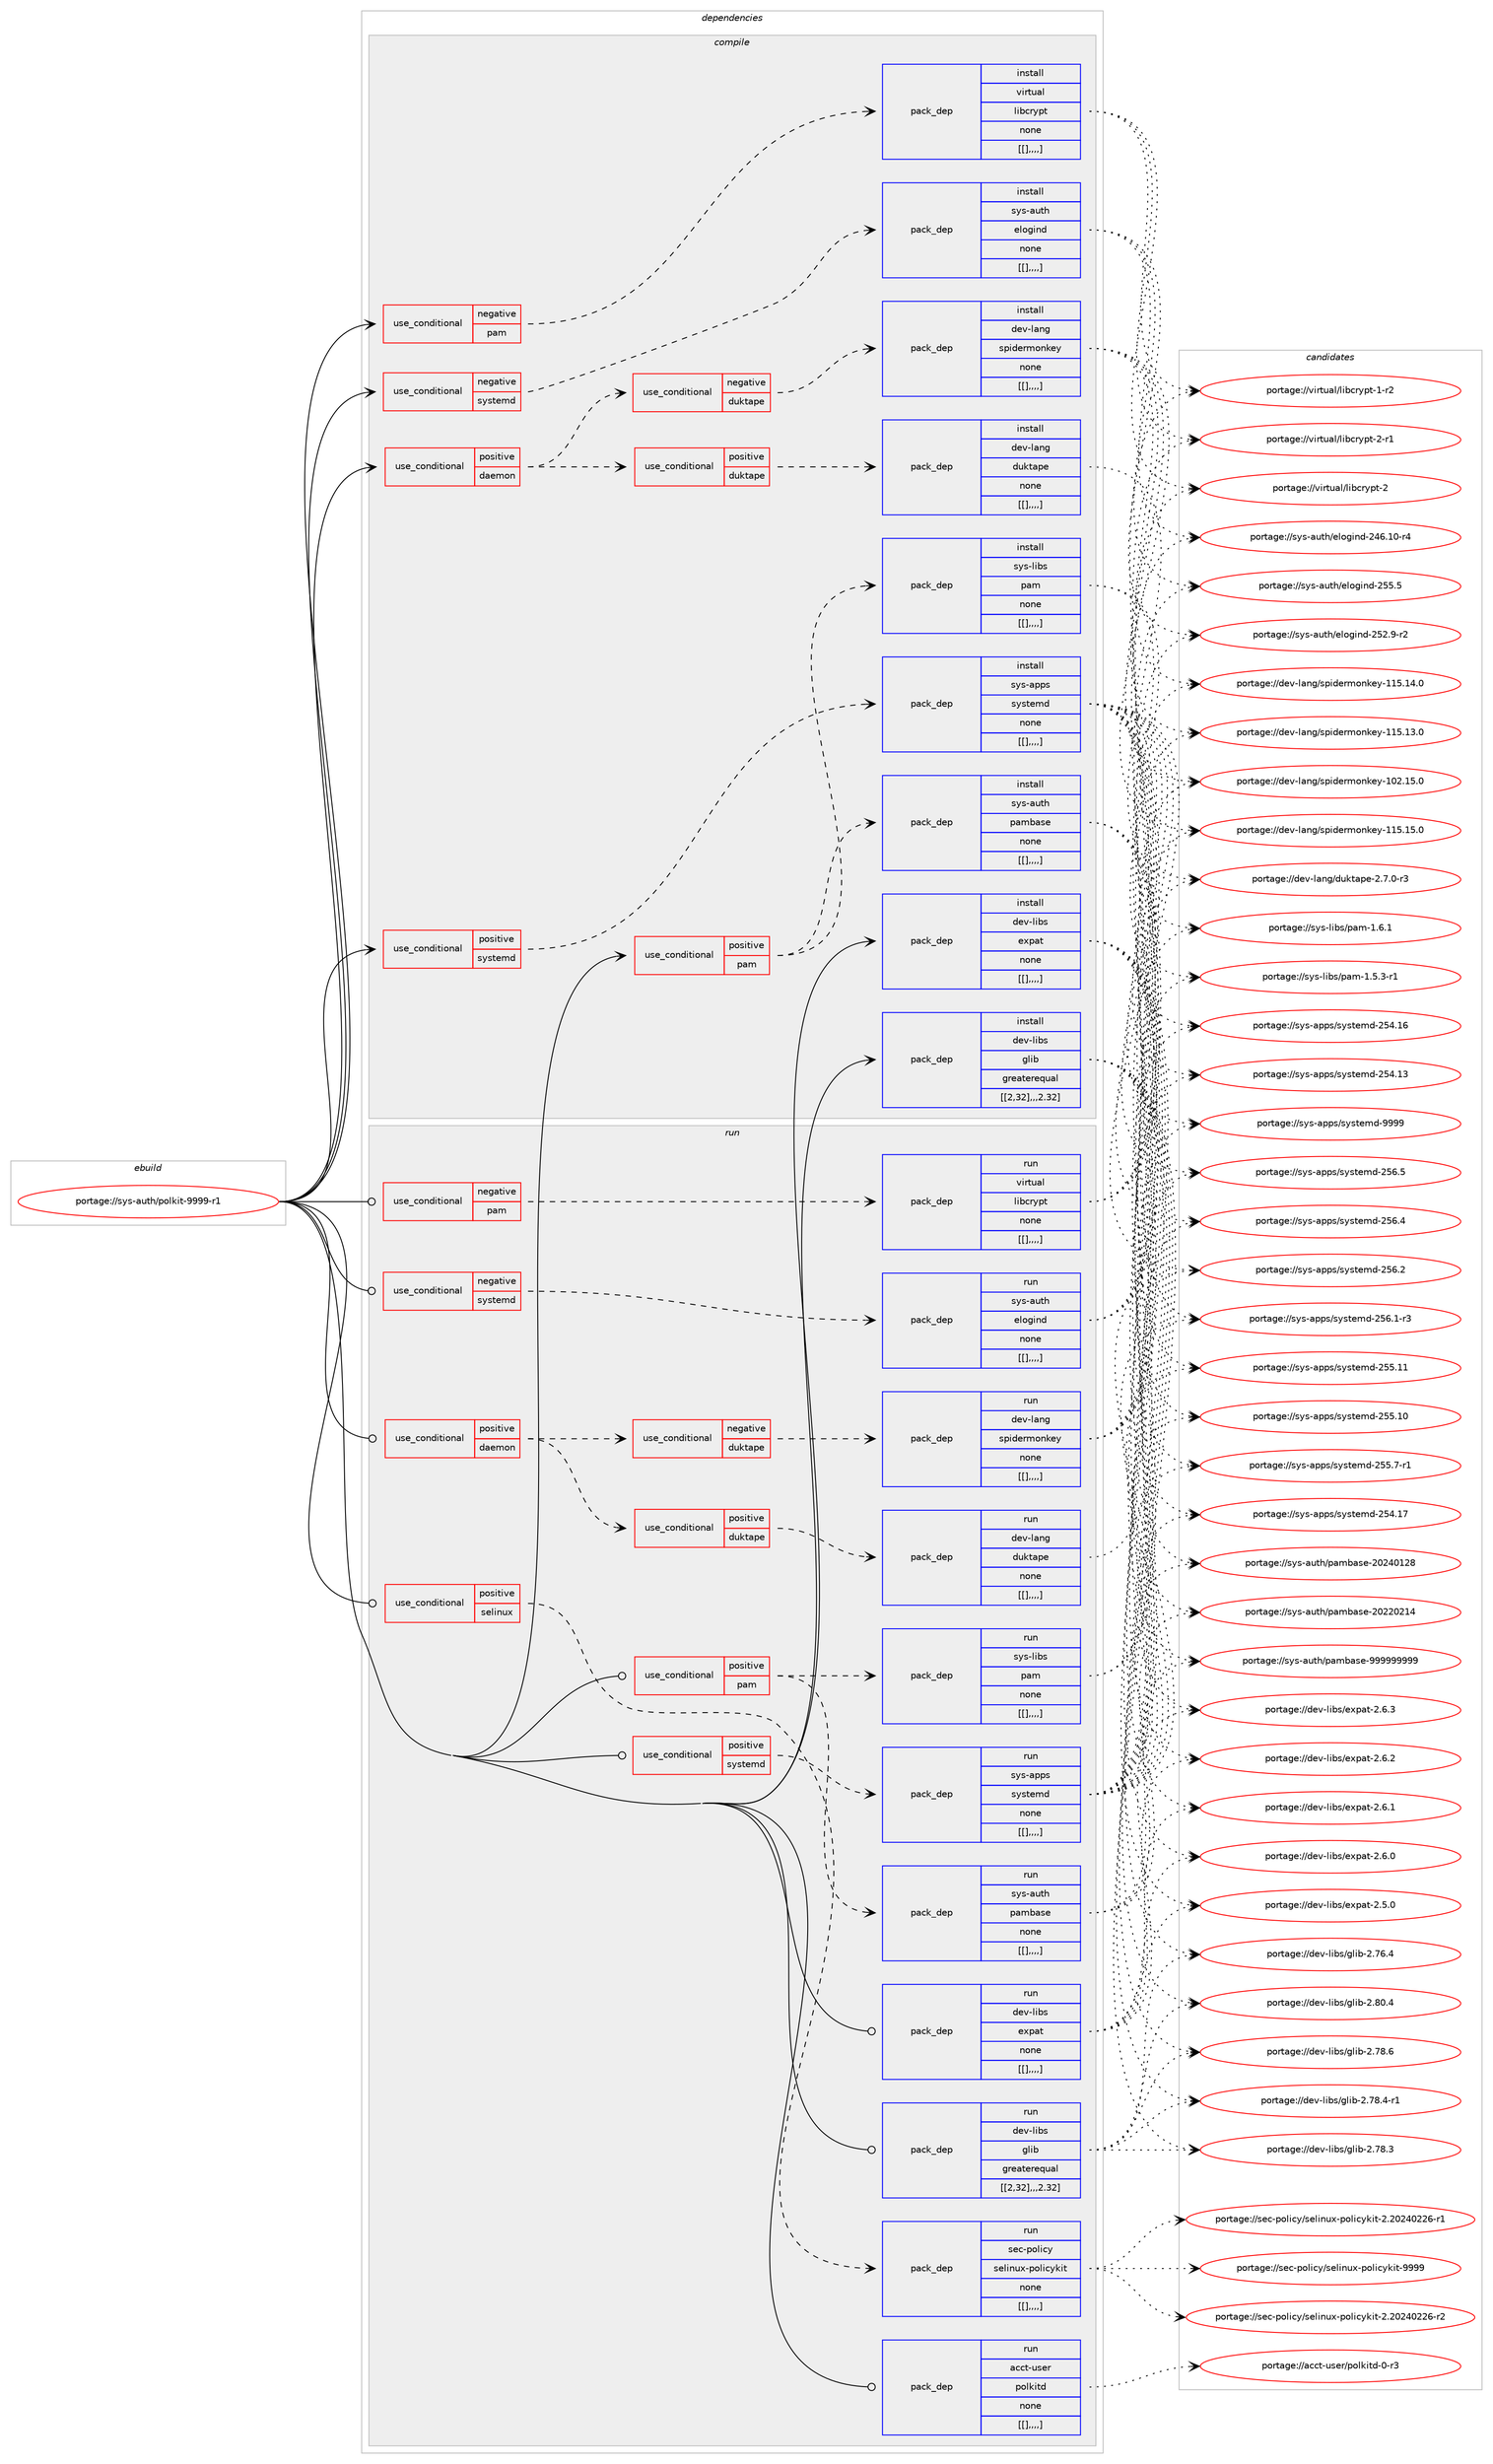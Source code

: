 digraph prolog {

# *************
# Graph options
# *************

newrank=true;
concentrate=true;
compound=true;
graph [rankdir=LR,fontname=Helvetica,fontsize=10,ranksep=1.5];#, ranksep=2.5, nodesep=0.2];
edge  [arrowhead=vee];
node  [fontname=Helvetica,fontsize=10];

# **********
# The ebuild
# **********

subgraph cluster_leftcol {
color=gray;
label=<<i>ebuild</i>>;
id [label="portage://sys-auth/polkit-9999-r1", color=red, width=4, href="../sys-auth/polkit-9999-r1.svg"];
}

# ****************
# The dependencies
# ****************

subgraph cluster_midcol {
color=gray;
label=<<i>dependencies</i>>;
subgraph cluster_compile {
fillcolor="#eeeeee";
style=filled;
label=<<i>compile</i>>;
subgraph cond117526 {
dependency444032 [label=<<TABLE BORDER="0" CELLBORDER="1" CELLSPACING="0" CELLPADDING="4"><TR><TD ROWSPAN="3" CELLPADDING="10">use_conditional</TD></TR><TR><TD>negative</TD></TR><TR><TD>pam</TD></TR></TABLE>>, shape=none, color=red];
subgraph pack323438 {
dependency444033 [label=<<TABLE BORDER="0" CELLBORDER="1" CELLSPACING="0" CELLPADDING="4" WIDTH="220"><TR><TD ROWSPAN="6" CELLPADDING="30">pack_dep</TD></TR><TR><TD WIDTH="110">install</TD></TR><TR><TD>virtual</TD></TR><TR><TD>libcrypt</TD></TR><TR><TD>none</TD></TR><TR><TD>[[],,,,]</TD></TR></TABLE>>, shape=none, color=blue];
}
dependency444032:e -> dependency444033:w [weight=20,style="dashed",arrowhead="vee"];
}
id:e -> dependency444032:w [weight=20,style="solid",arrowhead="vee"];
subgraph cond117527 {
dependency444034 [label=<<TABLE BORDER="0" CELLBORDER="1" CELLSPACING="0" CELLPADDING="4"><TR><TD ROWSPAN="3" CELLPADDING="10">use_conditional</TD></TR><TR><TD>negative</TD></TR><TR><TD>systemd</TD></TR></TABLE>>, shape=none, color=red];
subgraph pack323439 {
dependency444035 [label=<<TABLE BORDER="0" CELLBORDER="1" CELLSPACING="0" CELLPADDING="4" WIDTH="220"><TR><TD ROWSPAN="6" CELLPADDING="30">pack_dep</TD></TR><TR><TD WIDTH="110">install</TD></TR><TR><TD>sys-auth</TD></TR><TR><TD>elogind</TD></TR><TR><TD>none</TD></TR><TR><TD>[[],,,,]</TD></TR></TABLE>>, shape=none, color=blue];
}
dependency444034:e -> dependency444035:w [weight=20,style="dashed",arrowhead="vee"];
}
id:e -> dependency444034:w [weight=20,style="solid",arrowhead="vee"];
subgraph cond117528 {
dependency444036 [label=<<TABLE BORDER="0" CELLBORDER="1" CELLSPACING="0" CELLPADDING="4"><TR><TD ROWSPAN="3" CELLPADDING="10">use_conditional</TD></TR><TR><TD>positive</TD></TR><TR><TD>daemon</TD></TR></TABLE>>, shape=none, color=red];
subgraph cond117529 {
dependency444037 [label=<<TABLE BORDER="0" CELLBORDER="1" CELLSPACING="0" CELLPADDING="4"><TR><TD ROWSPAN="3" CELLPADDING="10">use_conditional</TD></TR><TR><TD>positive</TD></TR><TR><TD>duktape</TD></TR></TABLE>>, shape=none, color=red];
subgraph pack323440 {
dependency444038 [label=<<TABLE BORDER="0" CELLBORDER="1" CELLSPACING="0" CELLPADDING="4" WIDTH="220"><TR><TD ROWSPAN="6" CELLPADDING="30">pack_dep</TD></TR><TR><TD WIDTH="110">install</TD></TR><TR><TD>dev-lang</TD></TR><TR><TD>duktape</TD></TR><TR><TD>none</TD></TR><TR><TD>[[],,,,]</TD></TR></TABLE>>, shape=none, color=blue];
}
dependency444037:e -> dependency444038:w [weight=20,style="dashed",arrowhead="vee"];
}
dependency444036:e -> dependency444037:w [weight=20,style="dashed",arrowhead="vee"];
subgraph cond117530 {
dependency444039 [label=<<TABLE BORDER="0" CELLBORDER="1" CELLSPACING="0" CELLPADDING="4"><TR><TD ROWSPAN="3" CELLPADDING="10">use_conditional</TD></TR><TR><TD>negative</TD></TR><TR><TD>duktape</TD></TR></TABLE>>, shape=none, color=red];
subgraph pack323441 {
dependency444040 [label=<<TABLE BORDER="0" CELLBORDER="1" CELLSPACING="0" CELLPADDING="4" WIDTH="220"><TR><TD ROWSPAN="6" CELLPADDING="30">pack_dep</TD></TR><TR><TD WIDTH="110">install</TD></TR><TR><TD>dev-lang</TD></TR><TR><TD>spidermonkey</TD></TR><TR><TD>none</TD></TR><TR><TD>[[],,,,]</TD></TR></TABLE>>, shape=none, color=blue];
}
dependency444039:e -> dependency444040:w [weight=20,style="dashed",arrowhead="vee"];
}
dependency444036:e -> dependency444039:w [weight=20,style="dashed",arrowhead="vee"];
}
id:e -> dependency444036:w [weight=20,style="solid",arrowhead="vee"];
subgraph cond117531 {
dependency444041 [label=<<TABLE BORDER="0" CELLBORDER="1" CELLSPACING="0" CELLPADDING="4"><TR><TD ROWSPAN="3" CELLPADDING="10">use_conditional</TD></TR><TR><TD>positive</TD></TR><TR><TD>pam</TD></TR></TABLE>>, shape=none, color=red];
subgraph pack323442 {
dependency444042 [label=<<TABLE BORDER="0" CELLBORDER="1" CELLSPACING="0" CELLPADDING="4" WIDTH="220"><TR><TD ROWSPAN="6" CELLPADDING="30">pack_dep</TD></TR><TR><TD WIDTH="110">install</TD></TR><TR><TD>sys-auth</TD></TR><TR><TD>pambase</TD></TR><TR><TD>none</TD></TR><TR><TD>[[],,,,]</TD></TR></TABLE>>, shape=none, color=blue];
}
dependency444041:e -> dependency444042:w [weight=20,style="dashed",arrowhead="vee"];
subgraph pack323443 {
dependency444043 [label=<<TABLE BORDER="0" CELLBORDER="1" CELLSPACING="0" CELLPADDING="4" WIDTH="220"><TR><TD ROWSPAN="6" CELLPADDING="30">pack_dep</TD></TR><TR><TD WIDTH="110">install</TD></TR><TR><TD>sys-libs</TD></TR><TR><TD>pam</TD></TR><TR><TD>none</TD></TR><TR><TD>[[],,,,]</TD></TR></TABLE>>, shape=none, color=blue];
}
dependency444041:e -> dependency444043:w [weight=20,style="dashed",arrowhead="vee"];
}
id:e -> dependency444041:w [weight=20,style="solid",arrowhead="vee"];
subgraph cond117532 {
dependency444044 [label=<<TABLE BORDER="0" CELLBORDER="1" CELLSPACING="0" CELLPADDING="4"><TR><TD ROWSPAN="3" CELLPADDING="10">use_conditional</TD></TR><TR><TD>positive</TD></TR><TR><TD>systemd</TD></TR></TABLE>>, shape=none, color=red];
subgraph pack323444 {
dependency444045 [label=<<TABLE BORDER="0" CELLBORDER="1" CELLSPACING="0" CELLPADDING="4" WIDTH="220"><TR><TD ROWSPAN="6" CELLPADDING="30">pack_dep</TD></TR><TR><TD WIDTH="110">install</TD></TR><TR><TD>sys-apps</TD></TR><TR><TD>systemd</TD></TR><TR><TD>none</TD></TR><TR><TD>[[],,,,]</TD></TR></TABLE>>, shape=none, color=blue];
}
dependency444044:e -> dependency444045:w [weight=20,style="dashed",arrowhead="vee"];
}
id:e -> dependency444044:w [weight=20,style="solid",arrowhead="vee"];
subgraph pack323445 {
dependency444046 [label=<<TABLE BORDER="0" CELLBORDER="1" CELLSPACING="0" CELLPADDING="4" WIDTH="220"><TR><TD ROWSPAN="6" CELLPADDING="30">pack_dep</TD></TR><TR><TD WIDTH="110">install</TD></TR><TR><TD>dev-libs</TD></TR><TR><TD>expat</TD></TR><TR><TD>none</TD></TR><TR><TD>[[],,,,]</TD></TR></TABLE>>, shape=none, color=blue];
}
id:e -> dependency444046:w [weight=20,style="solid",arrowhead="vee"];
subgraph pack323446 {
dependency444047 [label=<<TABLE BORDER="0" CELLBORDER="1" CELLSPACING="0" CELLPADDING="4" WIDTH="220"><TR><TD ROWSPAN="6" CELLPADDING="30">pack_dep</TD></TR><TR><TD WIDTH="110">install</TD></TR><TR><TD>dev-libs</TD></TR><TR><TD>glib</TD></TR><TR><TD>greaterequal</TD></TR><TR><TD>[[2,32],,,2.32]</TD></TR></TABLE>>, shape=none, color=blue];
}
id:e -> dependency444047:w [weight=20,style="solid",arrowhead="vee"];
}
subgraph cluster_compileandrun {
fillcolor="#eeeeee";
style=filled;
label=<<i>compile and run</i>>;
}
subgraph cluster_run {
fillcolor="#eeeeee";
style=filled;
label=<<i>run</i>>;
subgraph cond117533 {
dependency444048 [label=<<TABLE BORDER="0" CELLBORDER="1" CELLSPACING="0" CELLPADDING="4"><TR><TD ROWSPAN="3" CELLPADDING="10">use_conditional</TD></TR><TR><TD>negative</TD></TR><TR><TD>pam</TD></TR></TABLE>>, shape=none, color=red];
subgraph pack323447 {
dependency444049 [label=<<TABLE BORDER="0" CELLBORDER="1" CELLSPACING="0" CELLPADDING="4" WIDTH="220"><TR><TD ROWSPAN="6" CELLPADDING="30">pack_dep</TD></TR><TR><TD WIDTH="110">run</TD></TR><TR><TD>virtual</TD></TR><TR><TD>libcrypt</TD></TR><TR><TD>none</TD></TR><TR><TD>[[],,,,]</TD></TR></TABLE>>, shape=none, color=blue];
}
dependency444048:e -> dependency444049:w [weight=20,style="dashed",arrowhead="vee"];
}
id:e -> dependency444048:w [weight=20,style="solid",arrowhead="odot"];
subgraph cond117534 {
dependency444050 [label=<<TABLE BORDER="0" CELLBORDER="1" CELLSPACING="0" CELLPADDING="4"><TR><TD ROWSPAN="3" CELLPADDING="10">use_conditional</TD></TR><TR><TD>negative</TD></TR><TR><TD>systemd</TD></TR></TABLE>>, shape=none, color=red];
subgraph pack323448 {
dependency444051 [label=<<TABLE BORDER="0" CELLBORDER="1" CELLSPACING="0" CELLPADDING="4" WIDTH="220"><TR><TD ROWSPAN="6" CELLPADDING="30">pack_dep</TD></TR><TR><TD WIDTH="110">run</TD></TR><TR><TD>sys-auth</TD></TR><TR><TD>elogind</TD></TR><TR><TD>none</TD></TR><TR><TD>[[],,,,]</TD></TR></TABLE>>, shape=none, color=blue];
}
dependency444050:e -> dependency444051:w [weight=20,style="dashed",arrowhead="vee"];
}
id:e -> dependency444050:w [weight=20,style="solid",arrowhead="odot"];
subgraph cond117535 {
dependency444052 [label=<<TABLE BORDER="0" CELLBORDER="1" CELLSPACING="0" CELLPADDING="4"><TR><TD ROWSPAN="3" CELLPADDING="10">use_conditional</TD></TR><TR><TD>positive</TD></TR><TR><TD>daemon</TD></TR></TABLE>>, shape=none, color=red];
subgraph cond117536 {
dependency444053 [label=<<TABLE BORDER="0" CELLBORDER="1" CELLSPACING="0" CELLPADDING="4"><TR><TD ROWSPAN="3" CELLPADDING="10">use_conditional</TD></TR><TR><TD>positive</TD></TR><TR><TD>duktape</TD></TR></TABLE>>, shape=none, color=red];
subgraph pack323449 {
dependency444054 [label=<<TABLE BORDER="0" CELLBORDER="1" CELLSPACING="0" CELLPADDING="4" WIDTH="220"><TR><TD ROWSPAN="6" CELLPADDING="30">pack_dep</TD></TR><TR><TD WIDTH="110">run</TD></TR><TR><TD>dev-lang</TD></TR><TR><TD>duktape</TD></TR><TR><TD>none</TD></TR><TR><TD>[[],,,,]</TD></TR></TABLE>>, shape=none, color=blue];
}
dependency444053:e -> dependency444054:w [weight=20,style="dashed",arrowhead="vee"];
}
dependency444052:e -> dependency444053:w [weight=20,style="dashed",arrowhead="vee"];
subgraph cond117537 {
dependency444055 [label=<<TABLE BORDER="0" CELLBORDER="1" CELLSPACING="0" CELLPADDING="4"><TR><TD ROWSPAN="3" CELLPADDING="10">use_conditional</TD></TR><TR><TD>negative</TD></TR><TR><TD>duktape</TD></TR></TABLE>>, shape=none, color=red];
subgraph pack323450 {
dependency444056 [label=<<TABLE BORDER="0" CELLBORDER="1" CELLSPACING="0" CELLPADDING="4" WIDTH="220"><TR><TD ROWSPAN="6" CELLPADDING="30">pack_dep</TD></TR><TR><TD WIDTH="110">run</TD></TR><TR><TD>dev-lang</TD></TR><TR><TD>spidermonkey</TD></TR><TR><TD>none</TD></TR><TR><TD>[[],,,,]</TD></TR></TABLE>>, shape=none, color=blue];
}
dependency444055:e -> dependency444056:w [weight=20,style="dashed",arrowhead="vee"];
}
dependency444052:e -> dependency444055:w [weight=20,style="dashed",arrowhead="vee"];
}
id:e -> dependency444052:w [weight=20,style="solid",arrowhead="odot"];
subgraph cond117538 {
dependency444057 [label=<<TABLE BORDER="0" CELLBORDER="1" CELLSPACING="0" CELLPADDING="4"><TR><TD ROWSPAN="3" CELLPADDING="10">use_conditional</TD></TR><TR><TD>positive</TD></TR><TR><TD>pam</TD></TR></TABLE>>, shape=none, color=red];
subgraph pack323451 {
dependency444058 [label=<<TABLE BORDER="0" CELLBORDER="1" CELLSPACING="0" CELLPADDING="4" WIDTH="220"><TR><TD ROWSPAN="6" CELLPADDING="30">pack_dep</TD></TR><TR><TD WIDTH="110">run</TD></TR><TR><TD>sys-auth</TD></TR><TR><TD>pambase</TD></TR><TR><TD>none</TD></TR><TR><TD>[[],,,,]</TD></TR></TABLE>>, shape=none, color=blue];
}
dependency444057:e -> dependency444058:w [weight=20,style="dashed",arrowhead="vee"];
subgraph pack323452 {
dependency444059 [label=<<TABLE BORDER="0" CELLBORDER="1" CELLSPACING="0" CELLPADDING="4" WIDTH="220"><TR><TD ROWSPAN="6" CELLPADDING="30">pack_dep</TD></TR><TR><TD WIDTH="110">run</TD></TR><TR><TD>sys-libs</TD></TR><TR><TD>pam</TD></TR><TR><TD>none</TD></TR><TR><TD>[[],,,,]</TD></TR></TABLE>>, shape=none, color=blue];
}
dependency444057:e -> dependency444059:w [weight=20,style="dashed",arrowhead="vee"];
}
id:e -> dependency444057:w [weight=20,style="solid",arrowhead="odot"];
subgraph cond117539 {
dependency444060 [label=<<TABLE BORDER="0" CELLBORDER="1" CELLSPACING="0" CELLPADDING="4"><TR><TD ROWSPAN="3" CELLPADDING="10">use_conditional</TD></TR><TR><TD>positive</TD></TR><TR><TD>selinux</TD></TR></TABLE>>, shape=none, color=red];
subgraph pack323453 {
dependency444061 [label=<<TABLE BORDER="0" CELLBORDER="1" CELLSPACING="0" CELLPADDING="4" WIDTH="220"><TR><TD ROWSPAN="6" CELLPADDING="30">pack_dep</TD></TR><TR><TD WIDTH="110">run</TD></TR><TR><TD>sec-policy</TD></TR><TR><TD>selinux-policykit</TD></TR><TR><TD>none</TD></TR><TR><TD>[[],,,,]</TD></TR></TABLE>>, shape=none, color=blue];
}
dependency444060:e -> dependency444061:w [weight=20,style="dashed",arrowhead="vee"];
}
id:e -> dependency444060:w [weight=20,style="solid",arrowhead="odot"];
subgraph cond117540 {
dependency444062 [label=<<TABLE BORDER="0" CELLBORDER="1" CELLSPACING="0" CELLPADDING="4"><TR><TD ROWSPAN="3" CELLPADDING="10">use_conditional</TD></TR><TR><TD>positive</TD></TR><TR><TD>systemd</TD></TR></TABLE>>, shape=none, color=red];
subgraph pack323454 {
dependency444063 [label=<<TABLE BORDER="0" CELLBORDER="1" CELLSPACING="0" CELLPADDING="4" WIDTH="220"><TR><TD ROWSPAN="6" CELLPADDING="30">pack_dep</TD></TR><TR><TD WIDTH="110">run</TD></TR><TR><TD>sys-apps</TD></TR><TR><TD>systemd</TD></TR><TR><TD>none</TD></TR><TR><TD>[[],,,,]</TD></TR></TABLE>>, shape=none, color=blue];
}
dependency444062:e -> dependency444063:w [weight=20,style="dashed",arrowhead="vee"];
}
id:e -> dependency444062:w [weight=20,style="solid",arrowhead="odot"];
subgraph pack323455 {
dependency444064 [label=<<TABLE BORDER="0" CELLBORDER="1" CELLSPACING="0" CELLPADDING="4" WIDTH="220"><TR><TD ROWSPAN="6" CELLPADDING="30">pack_dep</TD></TR><TR><TD WIDTH="110">run</TD></TR><TR><TD>acct-user</TD></TR><TR><TD>polkitd</TD></TR><TR><TD>none</TD></TR><TR><TD>[[],,,,]</TD></TR></TABLE>>, shape=none, color=blue];
}
id:e -> dependency444064:w [weight=20,style="solid",arrowhead="odot"];
subgraph pack323456 {
dependency444065 [label=<<TABLE BORDER="0" CELLBORDER="1" CELLSPACING="0" CELLPADDING="4" WIDTH="220"><TR><TD ROWSPAN="6" CELLPADDING="30">pack_dep</TD></TR><TR><TD WIDTH="110">run</TD></TR><TR><TD>dev-libs</TD></TR><TR><TD>expat</TD></TR><TR><TD>none</TD></TR><TR><TD>[[],,,,]</TD></TR></TABLE>>, shape=none, color=blue];
}
id:e -> dependency444065:w [weight=20,style="solid",arrowhead="odot"];
subgraph pack323457 {
dependency444066 [label=<<TABLE BORDER="0" CELLBORDER="1" CELLSPACING="0" CELLPADDING="4" WIDTH="220"><TR><TD ROWSPAN="6" CELLPADDING="30">pack_dep</TD></TR><TR><TD WIDTH="110">run</TD></TR><TR><TD>dev-libs</TD></TR><TR><TD>glib</TD></TR><TR><TD>greaterequal</TD></TR><TR><TD>[[2,32],,,2.32]</TD></TR></TABLE>>, shape=none, color=blue];
}
id:e -> dependency444066:w [weight=20,style="solid",arrowhead="odot"];
}
}

# **************
# The candidates
# **************

subgraph cluster_choices {
rank=same;
color=gray;
label=<<i>candidates</i>>;

subgraph choice323438 {
color=black;
nodesep=1;
choice1181051141161179710847108105989911412111211645504511449 [label="portage://virtual/libcrypt-2-r1", color=red, width=4,href="../virtual/libcrypt-2-r1.svg"];
choice118105114116117971084710810598991141211121164550 [label="portage://virtual/libcrypt-2", color=red, width=4,href="../virtual/libcrypt-2.svg"];
choice1181051141161179710847108105989911412111211645494511450 [label="portage://virtual/libcrypt-1-r2", color=red, width=4,href="../virtual/libcrypt-1-r2.svg"];
dependency444033:e -> choice1181051141161179710847108105989911412111211645504511449:w [style=dotted,weight="100"];
dependency444033:e -> choice118105114116117971084710810598991141211121164550:w [style=dotted,weight="100"];
dependency444033:e -> choice1181051141161179710847108105989911412111211645494511450:w [style=dotted,weight="100"];
}
subgraph choice323439 {
color=black;
nodesep=1;
choice115121115459711711610447101108111103105110100455053534653 [label="portage://sys-auth/elogind-255.5", color=red, width=4,href="../sys-auth/elogind-255.5.svg"];
choice1151211154597117116104471011081111031051101004550535046574511450 [label="portage://sys-auth/elogind-252.9-r2", color=red, width=4,href="../sys-auth/elogind-252.9-r2.svg"];
choice115121115459711711610447101108111103105110100455052544649484511452 [label="portage://sys-auth/elogind-246.10-r4", color=red, width=4,href="../sys-auth/elogind-246.10-r4.svg"];
dependency444035:e -> choice115121115459711711610447101108111103105110100455053534653:w [style=dotted,weight="100"];
dependency444035:e -> choice1151211154597117116104471011081111031051101004550535046574511450:w [style=dotted,weight="100"];
dependency444035:e -> choice115121115459711711610447101108111103105110100455052544649484511452:w [style=dotted,weight="100"];
}
subgraph choice323440 {
color=black;
nodesep=1;
choice100101118451089711010347100117107116971121014550465546484511451 [label="portage://dev-lang/duktape-2.7.0-r3", color=red, width=4,href="../dev-lang/duktape-2.7.0-r3.svg"];
dependency444038:e -> choice100101118451089711010347100117107116971121014550465546484511451:w [style=dotted,weight="100"];
}
subgraph choice323441 {
color=black;
nodesep=1;
choice100101118451089711010347115112105100101114109111110107101121454949534649534648 [label="portage://dev-lang/spidermonkey-115.15.0", color=red, width=4,href="../dev-lang/spidermonkey-115.15.0.svg"];
choice100101118451089711010347115112105100101114109111110107101121454949534649524648 [label="portage://dev-lang/spidermonkey-115.14.0", color=red, width=4,href="../dev-lang/spidermonkey-115.14.0.svg"];
choice100101118451089711010347115112105100101114109111110107101121454949534649514648 [label="portage://dev-lang/spidermonkey-115.13.0", color=red, width=4,href="../dev-lang/spidermonkey-115.13.0.svg"];
choice100101118451089711010347115112105100101114109111110107101121454948504649534648 [label="portage://dev-lang/spidermonkey-102.15.0", color=red, width=4,href="../dev-lang/spidermonkey-102.15.0.svg"];
dependency444040:e -> choice100101118451089711010347115112105100101114109111110107101121454949534649534648:w [style=dotted,weight="100"];
dependency444040:e -> choice100101118451089711010347115112105100101114109111110107101121454949534649524648:w [style=dotted,weight="100"];
dependency444040:e -> choice100101118451089711010347115112105100101114109111110107101121454949534649514648:w [style=dotted,weight="100"];
dependency444040:e -> choice100101118451089711010347115112105100101114109111110107101121454948504649534648:w [style=dotted,weight="100"];
}
subgraph choice323442 {
color=black;
nodesep=1;
choice11512111545971171161044711297109989711510145575757575757575757 [label="portage://sys-auth/pambase-999999999", color=red, width=4,href="../sys-auth/pambase-999999999.svg"];
choice115121115459711711610447112971099897115101455048505248495056 [label="portage://sys-auth/pambase-20240128", color=red, width=4,href="../sys-auth/pambase-20240128.svg"];
choice115121115459711711610447112971099897115101455048505048504952 [label="portage://sys-auth/pambase-20220214", color=red, width=4,href="../sys-auth/pambase-20220214.svg"];
dependency444042:e -> choice11512111545971171161044711297109989711510145575757575757575757:w [style=dotted,weight="100"];
dependency444042:e -> choice115121115459711711610447112971099897115101455048505248495056:w [style=dotted,weight="100"];
dependency444042:e -> choice115121115459711711610447112971099897115101455048505048504952:w [style=dotted,weight="100"];
}
subgraph choice323443 {
color=black;
nodesep=1;
choice11512111545108105981154711297109454946544649 [label="portage://sys-libs/pam-1.6.1", color=red, width=4,href="../sys-libs/pam-1.6.1.svg"];
choice115121115451081059811547112971094549465346514511449 [label="portage://sys-libs/pam-1.5.3-r1", color=red, width=4,href="../sys-libs/pam-1.5.3-r1.svg"];
dependency444043:e -> choice11512111545108105981154711297109454946544649:w [style=dotted,weight="100"];
dependency444043:e -> choice115121115451081059811547112971094549465346514511449:w [style=dotted,weight="100"];
}
subgraph choice323444 {
color=black;
nodesep=1;
choice1151211154597112112115471151211151161011091004557575757 [label="portage://sys-apps/systemd-9999", color=red, width=4,href="../sys-apps/systemd-9999.svg"];
choice115121115459711211211547115121115116101109100455053544653 [label="portage://sys-apps/systemd-256.5", color=red, width=4,href="../sys-apps/systemd-256.5.svg"];
choice115121115459711211211547115121115116101109100455053544652 [label="portage://sys-apps/systemd-256.4", color=red, width=4,href="../sys-apps/systemd-256.4.svg"];
choice115121115459711211211547115121115116101109100455053544650 [label="portage://sys-apps/systemd-256.2", color=red, width=4,href="../sys-apps/systemd-256.2.svg"];
choice1151211154597112112115471151211151161011091004550535446494511451 [label="portage://sys-apps/systemd-256.1-r3", color=red, width=4,href="../sys-apps/systemd-256.1-r3.svg"];
choice11512111545971121121154711512111511610110910045505353464949 [label="portage://sys-apps/systemd-255.11", color=red, width=4,href="../sys-apps/systemd-255.11.svg"];
choice11512111545971121121154711512111511610110910045505353464948 [label="portage://sys-apps/systemd-255.10", color=red, width=4,href="../sys-apps/systemd-255.10.svg"];
choice1151211154597112112115471151211151161011091004550535346554511449 [label="portage://sys-apps/systemd-255.7-r1", color=red, width=4,href="../sys-apps/systemd-255.7-r1.svg"];
choice11512111545971121121154711512111511610110910045505352464955 [label="portage://sys-apps/systemd-254.17", color=red, width=4,href="../sys-apps/systemd-254.17.svg"];
choice11512111545971121121154711512111511610110910045505352464954 [label="portage://sys-apps/systemd-254.16", color=red, width=4,href="../sys-apps/systemd-254.16.svg"];
choice11512111545971121121154711512111511610110910045505352464951 [label="portage://sys-apps/systemd-254.13", color=red, width=4,href="../sys-apps/systemd-254.13.svg"];
dependency444045:e -> choice1151211154597112112115471151211151161011091004557575757:w [style=dotted,weight="100"];
dependency444045:e -> choice115121115459711211211547115121115116101109100455053544653:w [style=dotted,weight="100"];
dependency444045:e -> choice115121115459711211211547115121115116101109100455053544652:w [style=dotted,weight="100"];
dependency444045:e -> choice115121115459711211211547115121115116101109100455053544650:w [style=dotted,weight="100"];
dependency444045:e -> choice1151211154597112112115471151211151161011091004550535446494511451:w [style=dotted,weight="100"];
dependency444045:e -> choice11512111545971121121154711512111511610110910045505353464949:w [style=dotted,weight="100"];
dependency444045:e -> choice11512111545971121121154711512111511610110910045505353464948:w [style=dotted,weight="100"];
dependency444045:e -> choice1151211154597112112115471151211151161011091004550535346554511449:w [style=dotted,weight="100"];
dependency444045:e -> choice11512111545971121121154711512111511610110910045505352464955:w [style=dotted,weight="100"];
dependency444045:e -> choice11512111545971121121154711512111511610110910045505352464954:w [style=dotted,weight="100"];
dependency444045:e -> choice11512111545971121121154711512111511610110910045505352464951:w [style=dotted,weight="100"];
}
subgraph choice323445 {
color=black;
nodesep=1;
choice10010111845108105981154710112011297116455046544651 [label="portage://dev-libs/expat-2.6.3", color=red, width=4,href="../dev-libs/expat-2.6.3.svg"];
choice10010111845108105981154710112011297116455046544650 [label="portage://dev-libs/expat-2.6.2", color=red, width=4,href="../dev-libs/expat-2.6.2.svg"];
choice10010111845108105981154710112011297116455046544649 [label="portage://dev-libs/expat-2.6.1", color=red, width=4,href="../dev-libs/expat-2.6.1.svg"];
choice10010111845108105981154710112011297116455046544648 [label="portage://dev-libs/expat-2.6.0", color=red, width=4,href="../dev-libs/expat-2.6.0.svg"];
choice10010111845108105981154710112011297116455046534648 [label="portage://dev-libs/expat-2.5.0", color=red, width=4,href="../dev-libs/expat-2.5.0.svg"];
dependency444046:e -> choice10010111845108105981154710112011297116455046544651:w [style=dotted,weight="100"];
dependency444046:e -> choice10010111845108105981154710112011297116455046544650:w [style=dotted,weight="100"];
dependency444046:e -> choice10010111845108105981154710112011297116455046544649:w [style=dotted,weight="100"];
dependency444046:e -> choice10010111845108105981154710112011297116455046544648:w [style=dotted,weight="100"];
dependency444046:e -> choice10010111845108105981154710112011297116455046534648:w [style=dotted,weight="100"];
}
subgraph choice323446 {
color=black;
nodesep=1;
choice1001011184510810598115471031081059845504656484652 [label="portage://dev-libs/glib-2.80.4", color=red, width=4,href="../dev-libs/glib-2.80.4.svg"];
choice1001011184510810598115471031081059845504655564654 [label="portage://dev-libs/glib-2.78.6", color=red, width=4,href="../dev-libs/glib-2.78.6.svg"];
choice10010111845108105981154710310810598455046555646524511449 [label="portage://dev-libs/glib-2.78.4-r1", color=red, width=4,href="../dev-libs/glib-2.78.4-r1.svg"];
choice1001011184510810598115471031081059845504655564651 [label="portage://dev-libs/glib-2.78.3", color=red, width=4,href="../dev-libs/glib-2.78.3.svg"];
choice1001011184510810598115471031081059845504655544652 [label="portage://dev-libs/glib-2.76.4", color=red, width=4,href="../dev-libs/glib-2.76.4.svg"];
dependency444047:e -> choice1001011184510810598115471031081059845504656484652:w [style=dotted,weight="100"];
dependency444047:e -> choice1001011184510810598115471031081059845504655564654:w [style=dotted,weight="100"];
dependency444047:e -> choice10010111845108105981154710310810598455046555646524511449:w [style=dotted,weight="100"];
dependency444047:e -> choice1001011184510810598115471031081059845504655564651:w [style=dotted,weight="100"];
dependency444047:e -> choice1001011184510810598115471031081059845504655544652:w [style=dotted,weight="100"];
}
subgraph choice323447 {
color=black;
nodesep=1;
choice1181051141161179710847108105989911412111211645504511449 [label="portage://virtual/libcrypt-2-r1", color=red, width=4,href="../virtual/libcrypt-2-r1.svg"];
choice118105114116117971084710810598991141211121164550 [label="portage://virtual/libcrypt-2", color=red, width=4,href="../virtual/libcrypt-2.svg"];
choice1181051141161179710847108105989911412111211645494511450 [label="portage://virtual/libcrypt-1-r2", color=red, width=4,href="../virtual/libcrypt-1-r2.svg"];
dependency444049:e -> choice1181051141161179710847108105989911412111211645504511449:w [style=dotted,weight="100"];
dependency444049:e -> choice118105114116117971084710810598991141211121164550:w [style=dotted,weight="100"];
dependency444049:e -> choice1181051141161179710847108105989911412111211645494511450:w [style=dotted,weight="100"];
}
subgraph choice323448 {
color=black;
nodesep=1;
choice115121115459711711610447101108111103105110100455053534653 [label="portage://sys-auth/elogind-255.5", color=red, width=4,href="../sys-auth/elogind-255.5.svg"];
choice1151211154597117116104471011081111031051101004550535046574511450 [label="portage://sys-auth/elogind-252.9-r2", color=red, width=4,href="../sys-auth/elogind-252.9-r2.svg"];
choice115121115459711711610447101108111103105110100455052544649484511452 [label="portage://sys-auth/elogind-246.10-r4", color=red, width=4,href="../sys-auth/elogind-246.10-r4.svg"];
dependency444051:e -> choice115121115459711711610447101108111103105110100455053534653:w [style=dotted,weight="100"];
dependency444051:e -> choice1151211154597117116104471011081111031051101004550535046574511450:w [style=dotted,weight="100"];
dependency444051:e -> choice115121115459711711610447101108111103105110100455052544649484511452:w [style=dotted,weight="100"];
}
subgraph choice323449 {
color=black;
nodesep=1;
choice100101118451089711010347100117107116971121014550465546484511451 [label="portage://dev-lang/duktape-2.7.0-r3", color=red, width=4,href="../dev-lang/duktape-2.7.0-r3.svg"];
dependency444054:e -> choice100101118451089711010347100117107116971121014550465546484511451:w [style=dotted,weight="100"];
}
subgraph choice323450 {
color=black;
nodesep=1;
choice100101118451089711010347115112105100101114109111110107101121454949534649534648 [label="portage://dev-lang/spidermonkey-115.15.0", color=red, width=4,href="../dev-lang/spidermonkey-115.15.0.svg"];
choice100101118451089711010347115112105100101114109111110107101121454949534649524648 [label="portage://dev-lang/spidermonkey-115.14.0", color=red, width=4,href="../dev-lang/spidermonkey-115.14.0.svg"];
choice100101118451089711010347115112105100101114109111110107101121454949534649514648 [label="portage://dev-lang/spidermonkey-115.13.0", color=red, width=4,href="../dev-lang/spidermonkey-115.13.0.svg"];
choice100101118451089711010347115112105100101114109111110107101121454948504649534648 [label="portage://dev-lang/spidermonkey-102.15.0", color=red, width=4,href="../dev-lang/spidermonkey-102.15.0.svg"];
dependency444056:e -> choice100101118451089711010347115112105100101114109111110107101121454949534649534648:w [style=dotted,weight="100"];
dependency444056:e -> choice100101118451089711010347115112105100101114109111110107101121454949534649524648:w [style=dotted,weight="100"];
dependency444056:e -> choice100101118451089711010347115112105100101114109111110107101121454949534649514648:w [style=dotted,weight="100"];
dependency444056:e -> choice100101118451089711010347115112105100101114109111110107101121454948504649534648:w [style=dotted,weight="100"];
}
subgraph choice323451 {
color=black;
nodesep=1;
choice11512111545971171161044711297109989711510145575757575757575757 [label="portage://sys-auth/pambase-999999999", color=red, width=4,href="../sys-auth/pambase-999999999.svg"];
choice115121115459711711610447112971099897115101455048505248495056 [label="portage://sys-auth/pambase-20240128", color=red, width=4,href="../sys-auth/pambase-20240128.svg"];
choice115121115459711711610447112971099897115101455048505048504952 [label="portage://sys-auth/pambase-20220214", color=red, width=4,href="../sys-auth/pambase-20220214.svg"];
dependency444058:e -> choice11512111545971171161044711297109989711510145575757575757575757:w [style=dotted,weight="100"];
dependency444058:e -> choice115121115459711711610447112971099897115101455048505248495056:w [style=dotted,weight="100"];
dependency444058:e -> choice115121115459711711610447112971099897115101455048505048504952:w [style=dotted,weight="100"];
}
subgraph choice323452 {
color=black;
nodesep=1;
choice11512111545108105981154711297109454946544649 [label="portage://sys-libs/pam-1.6.1", color=red, width=4,href="../sys-libs/pam-1.6.1.svg"];
choice115121115451081059811547112971094549465346514511449 [label="portage://sys-libs/pam-1.5.3-r1", color=red, width=4,href="../sys-libs/pam-1.5.3-r1.svg"];
dependency444059:e -> choice11512111545108105981154711297109454946544649:w [style=dotted,weight="100"];
dependency444059:e -> choice115121115451081059811547112971094549465346514511449:w [style=dotted,weight="100"];
}
subgraph choice323453 {
color=black;
nodesep=1;
choice1151019945112111108105991214711510110810511011712045112111108105991211071051164557575757 [label="portage://sec-policy/selinux-policykit-9999", color=red, width=4,href="../sec-policy/selinux-policykit-9999.svg"];
choice11510199451121111081059912147115101108105110117120451121111081059912110710511645504650485052485050544511450 [label="portage://sec-policy/selinux-policykit-2.20240226-r2", color=red, width=4,href="../sec-policy/selinux-policykit-2.20240226-r2.svg"];
choice11510199451121111081059912147115101108105110117120451121111081059912110710511645504650485052485050544511449 [label="portage://sec-policy/selinux-policykit-2.20240226-r1", color=red, width=4,href="../sec-policy/selinux-policykit-2.20240226-r1.svg"];
dependency444061:e -> choice1151019945112111108105991214711510110810511011712045112111108105991211071051164557575757:w [style=dotted,weight="100"];
dependency444061:e -> choice11510199451121111081059912147115101108105110117120451121111081059912110710511645504650485052485050544511450:w [style=dotted,weight="100"];
dependency444061:e -> choice11510199451121111081059912147115101108105110117120451121111081059912110710511645504650485052485050544511449:w [style=dotted,weight="100"];
}
subgraph choice323454 {
color=black;
nodesep=1;
choice1151211154597112112115471151211151161011091004557575757 [label="portage://sys-apps/systemd-9999", color=red, width=4,href="../sys-apps/systemd-9999.svg"];
choice115121115459711211211547115121115116101109100455053544653 [label="portage://sys-apps/systemd-256.5", color=red, width=4,href="../sys-apps/systemd-256.5.svg"];
choice115121115459711211211547115121115116101109100455053544652 [label="portage://sys-apps/systemd-256.4", color=red, width=4,href="../sys-apps/systemd-256.4.svg"];
choice115121115459711211211547115121115116101109100455053544650 [label="portage://sys-apps/systemd-256.2", color=red, width=4,href="../sys-apps/systemd-256.2.svg"];
choice1151211154597112112115471151211151161011091004550535446494511451 [label="portage://sys-apps/systemd-256.1-r3", color=red, width=4,href="../sys-apps/systemd-256.1-r3.svg"];
choice11512111545971121121154711512111511610110910045505353464949 [label="portage://sys-apps/systemd-255.11", color=red, width=4,href="../sys-apps/systemd-255.11.svg"];
choice11512111545971121121154711512111511610110910045505353464948 [label="portage://sys-apps/systemd-255.10", color=red, width=4,href="../sys-apps/systemd-255.10.svg"];
choice1151211154597112112115471151211151161011091004550535346554511449 [label="portage://sys-apps/systemd-255.7-r1", color=red, width=4,href="../sys-apps/systemd-255.7-r1.svg"];
choice11512111545971121121154711512111511610110910045505352464955 [label="portage://sys-apps/systemd-254.17", color=red, width=4,href="../sys-apps/systemd-254.17.svg"];
choice11512111545971121121154711512111511610110910045505352464954 [label="portage://sys-apps/systemd-254.16", color=red, width=4,href="../sys-apps/systemd-254.16.svg"];
choice11512111545971121121154711512111511610110910045505352464951 [label="portage://sys-apps/systemd-254.13", color=red, width=4,href="../sys-apps/systemd-254.13.svg"];
dependency444063:e -> choice1151211154597112112115471151211151161011091004557575757:w [style=dotted,weight="100"];
dependency444063:e -> choice115121115459711211211547115121115116101109100455053544653:w [style=dotted,weight="100"];
dependency444063:e -> choice115121115459711211211547115121115116101109100455053544652:w [style=dotted,weight="100"];
dependency444063:e -> choice115121115459711211211547115121115116101109100455053544650:w [style=dotted,weight="100"];
dependency444063:e -> choice1151211154597112112115471151211151161011091004550535446494511451:w [style=dotted,weight="100"];
dependency444063:e -> choice11512111545971121121154711512111511610110910045505353464949:w [style=dotted,weight="100"];
dependency444063:e -> choice11512111545971121121154711512111511610110910045505353464948:w [style=dotted,weight="100"];
dependency444063:e -> choice1151211154597112112115471151211151161011091004550535346554511449:w [style=dotted,weight="100"];
dependency444063:e -> choice11512111545971121121154711512111511610110910045505352464955:w [style=dotted,weight="100"];
dependency444063:e -> choice11512111545971121121154711512111511610110910045505352464954:w [style=dotted,weight="100"];
dependency444063:e -> choice11512111545971121121154711512111511610110910045505352464951:w [style=dotted,weight="100"];
}
subgraph choice323455 {
color=black;
nodesep=1;
choice979999116451171151011144711211110810710511610045484511451 [label="portage://acct-user/polkitd-0-r3", color=red, width=4,href="../acct-user/polkitd-0-r3.svg"];
dependency444064:e -> choice979999116451171151011144711211110810710511610045484511451:w [style=dotted,weight="100"];
}
subgraph choice323456 {
color=black;
nodesep=1;
choice10010111845108105981154710112011297116455046544651 [label="portage://dev-libs/expat-2.6.3", color=red, width=4,href="../dev-libs/expat-2.6.3.svg"];
choice10010111845108105981154710112011297116455046544650 [label="portage://dev-libs/expat-2.6.2", color=red, width=4,href="../dev-libs/expat-2.6.2.svg"];
choice10010111845108105981154710112011297116455046544649 [label="portage://dev-libs/expat-2.6.1", color=red, width=4,href="../dev-libs/expat-2.6.1.svg"];
choice10010111845108105981154710112011297116455046544648 [label="portage://dev-libs/expat-2.6.0", color=red, width=4,href="../dev-libs/expat-2.6.0.svg"];
choice10010111845108105981154710112011297116455046534648 [label="portage://dev-libs/expat-2.5.0", color=red, width=4,href="../dev-libs/expat-2.5.0.svg"];
dependency444065:e -> choice10010111845108105981154710112011297116455046544651:w [style=dotted,weight="100"];
dependency444065:e -> choice10010111845108105981154710112011297116455046544650:w [style=dotted,weight="100"];
dependency444065:e -> choice10010111845108105981154710112011297116455046544649:w [style=dotted,weight="100"];
dependency444065:e -> choice10010111845108105981154710112011297116455046544648:w [style=dotted,weight="100"];
dependency444065:e -> choice10010111845108105981154710112011297116455046534648:w [style=dotted,weight="100"];
}
subgraph choice323457 {
color=black;
nodesep=1;
choice1001011184510810598115471031081059845504656484652 [label="portage://dev-libs/glib-2.80.4", color=red, width=4,href="../dev-libs/glib-2.80.4.svg"];
choice1001011184510810598115471031081059845504655564654 [label="portage://dev-libs/glib-2.78.6", color=red, width=4,href="../dev-libs/glib-2.78.6.svg"];
choice10010111845108105981154710310810598455046555646524511449 [label="portage://dev-libs/glib-2.78.4-r1", color=red, width=4,href="../dev-libs/glib-2.78.4-r1.svg"];
choice1001011184510810598115471031081059845504655564651 [label="portage://dev-libs/glib-2.78.3", color=red, width=4,href="../dev-libs/glib-2.78.3.svg"];
choice1001011184510810598115471031081059845504655544652 [label="portage://dev-libs/glib-2.76.4", color=red, width=4,href="../dev-libs/glib-2.76.4.svg"];
dependency444066:e -> choice1001011184510810598115471031081059845504656484652:w [style=dotted,weight="100"];
dependency444066:e -> choice1001011184510810598115471031081059845504655564654:w [style=dotted,weight="100"];
dependency444066:e -> choice10010111845108105981154710310810598455046555646524511449:w [style=dotted,weight="100"];
dependency444066:e -> choice1001011184510810598115471031081059845504655564651:w [style=dotted,weight="100"];
dependency444066:e -> choice1001011184510810598115471031081059845504655544652:w [style=dotted,weight="100"];
}
}

}
